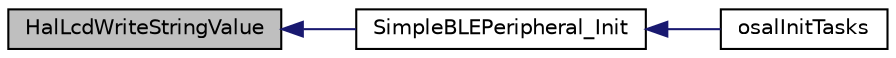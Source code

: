 digraph "HalLcdWriteStringValue"
{
  edge [fontname="Helvetica",fontsize="10",labelfontname="Helvetica",labelfontsize="10"];
  node [fontname="Helvetica",fontsize="10",shape=record];
  rankdir="LR";
  Node1 [label="HalLcdWriteStringValue",height=0.2,width=0.4,color="black", fillcolor="grey75", style="filled" fontcolor="black"];
  Node1 -> Node2 [dir="back",color="midnightblue",fontsize="10",style="solid",fontname="Helvetica"];
  Node2 [label="SimpleBLEPeripheral_Init",height=0.2,width=0.4,color="black", fillcolor="white", style="filled",URL="$simple_b_l_e_peripheral_8h.html#a6fcd1a4a66a1ced5b5baa29de52572ef"];
  Node2 -> Node3 [dir="back",color="midnightblue",fontsize="10",style="solid",fontname="Helvetica"];
  Node3 [label="osalInitTasks",height=0.2,width=0.4,color="black", fillcolor="white", style="filled",URL="$_o_s_a_l___simple_b_l_e_peripheral_8c.html#a7ad49ef9f96d7753c3e77e0e69231bb2"];
}
